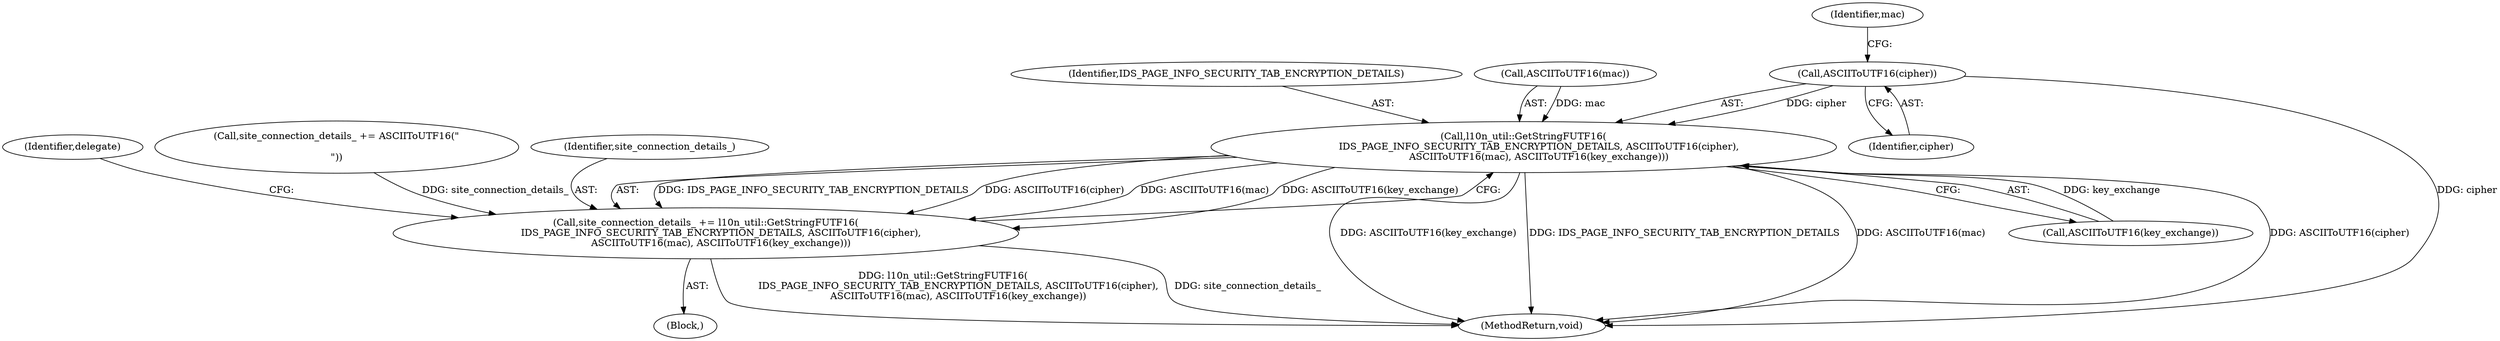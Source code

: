 digraph "0_Chrome_7cde8513c12a6e8ec5d1d1eb1cfd078d9adad3ef@pointer" {
"1000609" [label="(Call,ASCIIToUTF16(cipher))"];
"1000607" [label="(Call,l10n_util::GetStringFUTF16(\n          IDS_PAGE_INFO_SECURITY_TAB_ENCRYPTION_DETAILS, ASCIIToUTF16(cipher),\n          ASCIIToUTF16(mac), ASCIIToUTF16(key_exchange)))"];
"1000605" [label="(Call,site_connection_details_ += l10n_util::GetStringFUTF16(\n          IDS_PAGE_INFO_SECURITY_TAB_ENCRYPTION_DETAILS, ASCIIToUTF16(cipher),\n          ASCIIToUTF16(mac), ASCIIToUTF16(key_exchange)))"];
"1000610" [label="(Identifier,cipher)"];
"1000612" [label="(Identifier,mac)"];
"1000609" [label="(Call,ASCIIToUTF16(cipher))"];
"1000608" [label="(Identifier,IDS_PAGE_INFO_SECURITY_TAB_ENCRYPTION_DETAILS)"];
"1000605" [label="(Call,site_connection_details_ += l10n_util::GetStringFUTF16(\n          IDS_PAGE_INFO_SECURITY_TAB_ENCRYPTION_DETAILS, ASCIIToUTF16(cipher),\n          ASCIIToUTF16(mac), ASCIIToUTF16(key_exchange)))"];
"1000604" [label="(Block,)"];
"1000607" [label="(Call,l10n_util::GetStringFUTF16(\n          IDS_PAGE_INFO_SECURITY_TAB_ENCRYPTION_DETAILS, ASCIIToUTF16(cipher),\n          ASCIIToUTF16(mac), ASCIIToUTF16(key_exchange)))"];
"1000617" [label="(Identifier,delegate)"];
"1000571" [label="(Call,site_connection_details_ += ASCIIToUTF16(\"\n\n\"))"];
"1000613" [label="(Call,ASCIIToUTF16(key_exchange))"];
"1000606" [label="(Identifier,site_connection_details_)"];
"1000611" [label="(Call,ASCIIToUTF16(mac))"];
"1000626" [label="(MethodReturn,void)"];
"1000609" -> "1000607"  [label="AST: "];
"1000609" -> "1000610"  [label="CFG: "];
"1000610" -> "1000609"  [label="AST: "];
"1000612" -> "1000609"  [label="CFG: "];
"1000609" -> "1000626"  [label="DDG: cipher"];
"1000609" -> "1000607"  [label="DDG: cipher"];
"1000607" -> "1000605"  [label="AST: "];
"1000607" -> "1000613"  [label="CFG: "];
"1000608" -> "1000607"  [label="AST: "];
"1000611" -> "1000607"  [label="AST: "];
"1000613" -> "1000607"  [label="AST: "];
"1000605" -> "1000607"  [label="CFG: "];
"1000607" -> "1000626"  [label="DDG: ASCIIToUTF16(key_exchange)"];
"1000607" -> "1000626"  [label="DDG: IDS_PAGE_INFO_SECURITY_TAB_ENCRYPTION_DETAILS"];
"1000607" -> "1000626"  [label="DDG: ASCIIToUTF16(mac)"];
"1000607" -> "1000626"  [label="DDG: ASCIIToUTF16(cipher)"];
"1000607" -> "1000605"  [label="DDG: IDS_PAGE_INFO_SECURITY_TAB_ENCRYPTION_DETAILS"];
"1000607" -> "1000605"  [label="DDG: ASCIIToUTF16(cipher)"];
"1000607" -> "1000605"  [label="DDG: ASCIIToUTF16(mac)"];
"1000607" -> "1000605"  [label="DDG: ASCIIToUTF16(key_exchange)"];
"1000611" -> "1000607"  [label="DDG: mac"];
"1000613" -> "1000607"  [label="DDG: key_exchange"];
"1000605" -> "1000604"  [label="AST: "];
"1000606" -> "1000605"  [label="AST: "];
"1000617" -> "1000605"  [label="CFG: "];
"1000605" -> "1000626"  [label="DDG: l10n_util::GetStringFUTF16(\n          IDS_PAGE_INFO_SECURITY_TAB_ENCRYPTION_DETAILS, ASCIIToUTF16(cipher),\n          ASCIIToUTF16(mac), ASCIIToUTF16(key_exchange))"];
"1000605" -> "1000626"  [label="DDG: site_connection_details_"];
"1000571" -> "1000605"  [label="DDG: site_connection_details_"];
}
